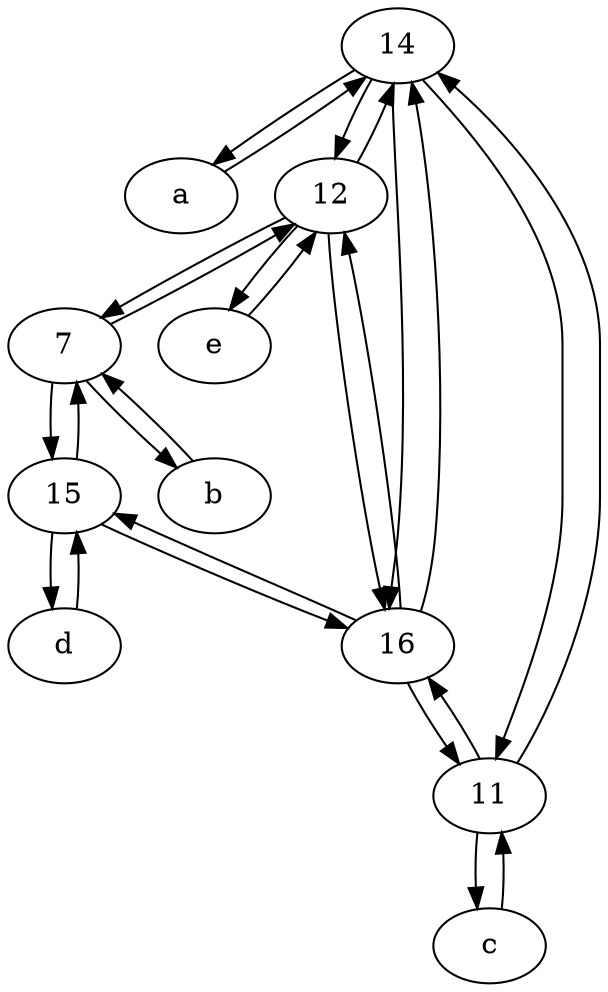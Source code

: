 digraph  {
	14;
	15;
	e [pos="30,50!"];
	a [pos="40,10!"];
	12;
	c [pos="20,10!"];
	16;
	b [pos="50,20!"];
	11;
	7;
	d [pos="20,30!"];
	7 -> 15;
	11 -> c;
	b -> 7;
	12 -> 16;
	d -> 15;
	12 -> e;
	15 -> 16;
	a -> 14;
	15 -> d;
	11 -> 16;
	12 -> 14;
	14 -> 12;
	16 -> 14;
	16 -> 15;
	16 -> 12;
	7 -> b;
	e -> 12;
	14 -> 16;
	12 -> 7;
	7 -> 12;
	14 -> a;
	14 -> 11;
	c -> 11;
	15 -> 7;
	11 -> 14;
	16 -> 11;

	}